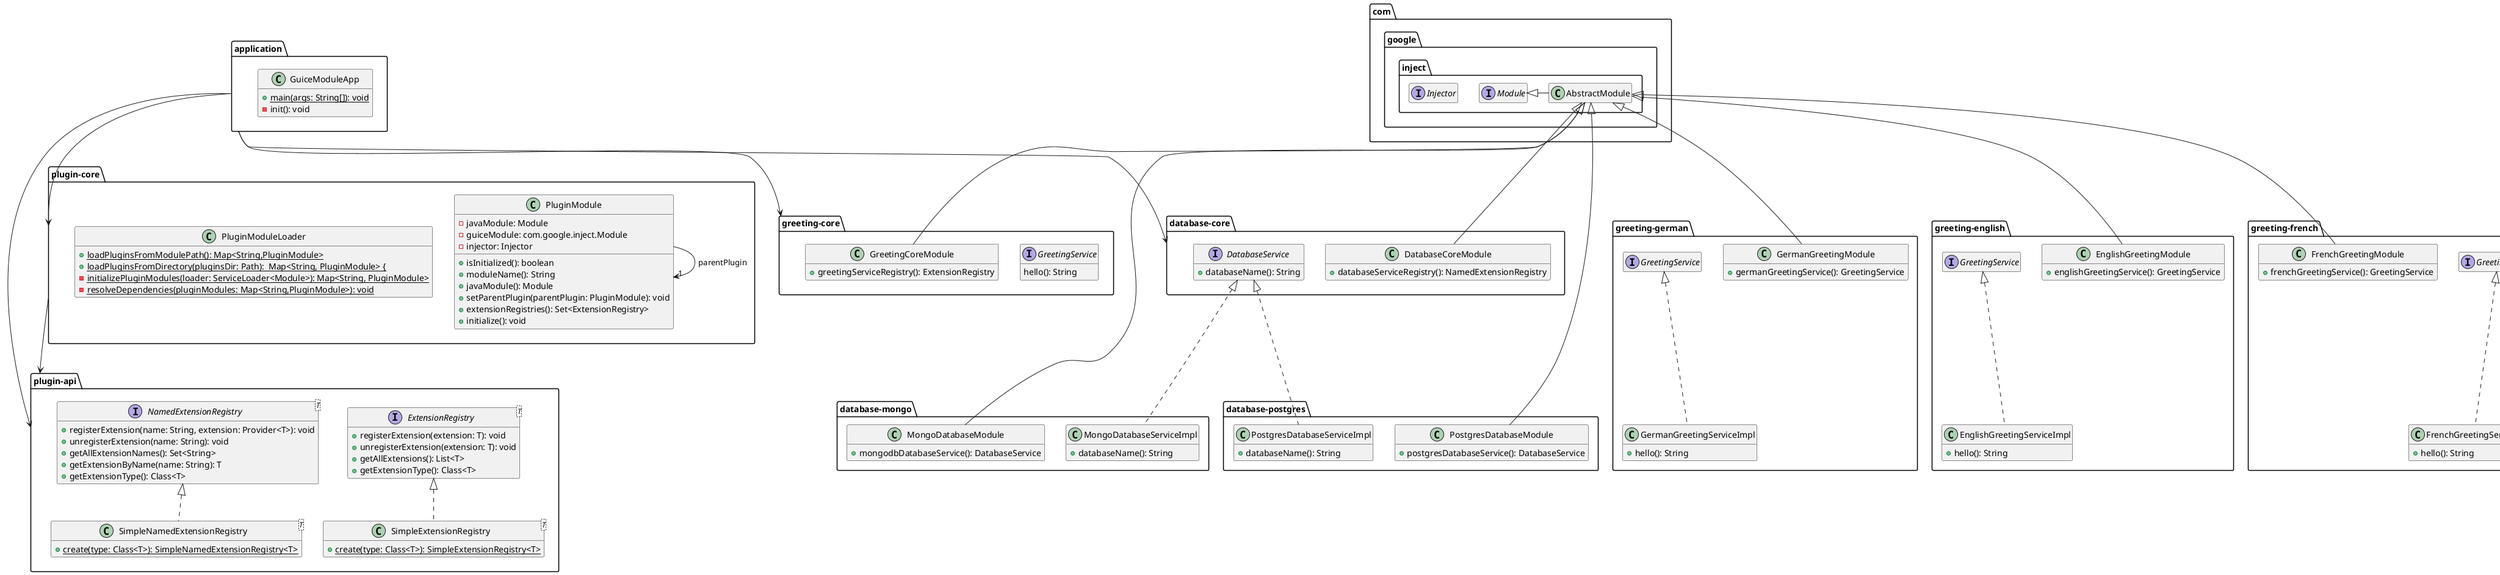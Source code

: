 @startuml
hide empty members

package com.google.inject {
	interface Injector
	interface Module
	class AbstractModule
	Module <|- AbstractModule
}

package "plugin-api" {
	class "SimpleExtensionRegistry<T>" as SimpleExtensionRegistry_T_ {
		+{static} create(type: Class<T>): SimpleExtensionRegistry<T>
	}
	interface "ExtensionRegistry<T>" as ExtensionRegistry_T_ {
		+registerExtension(extension: T): void
		+unregisterExtension(extension: T): void
		+getAllExtensions(): List<T>
		+getExtensionType(): Class<T>
	}
	ExtensionRegistry_T_ <|.. SimpleExtensionRegistry_T_
	
	class "SimpleNamedExtensionRegistry<T>" as SimpleNamedExtensionRegistry_T_  {
		+{static} create(type: Class<T>): SimpleNamedExtensionRegistry<T>
	}
	interface "NamedExtensionRegistry<T>" as NamedExtensionRegistry_T_ {
		+registerExtension(name: String, extension: Provider<T>): void
		+unregisterExtension(name: String): void
		+getAllExtensionNames(): Set<String>
		+getExtensionByName(name: String): T
		+getExtensionType(): Class<T>
	}
	NamedExtensionRegistry_T_ <|.. SimpleNamedExtensionRegistry_T_
}

package "plugin-core" {
	class PluginModule {
		-javaModule: Module
		-guiceModule: com.google.inject.Module
		-injector: Injector
		+isInitialized(): boolean
		+moduleName(): String
		+javaModule(): Module
		+setParentPlugin(parentPlugin: PluginModule): void
		+extensionRegistries(): Set<ExtensionRegistry>
		+initialize(): void
	}
	PluginModule --> "1" PluginModule : parentPlugin
	class PluginModuleLoader [[java:de.vagtsi.examples.guicejavamodule.app.PluginModuleLoader]] {
		+{static} loadPluginsFromModulePath(): Map<String,PluginModule>
		+{static} loadPluginsFromDirectory(pluginsDir: Path):  Map<String, PluginModule> {
		-{static} initializePluginModules(loader: ServiceLoader<Module>): Map<String, PluginModule>
		-{static} resolveDependencies(pluginModules: Map<String,PluginModule>): void
	}
}

"plugin-core" --> "plugin-api"

package "greeting-core" {
	interface GreetingService {
		hello(): String
	}
	
	class GreetingCoreModule {
		+greetingServiceRegistry(): ExtensionRegistry
	}
	AbstractModule <|-- GreetingCoreModule
}

package "greeting-french" {
	class FrenchGreetingServiceImpl {
		+hello(): String
	}
	interface GreetingService {
	}
	GreetingService <|.. FrenchGreetingServiceImpl
	class FrenchGreetingModule  {
		+frenchGreetingService(): GreetingService
	}
	AbstractModule <|-- FrenchGreetingModule
}

package "greeting-german" {
	class GermanGreetingModule {
		+germanGreetingService(): GreetingService
	}
	AbstractModule <|-- GermanGreetingModule
	class GermanGreetingServiceImpl {
		+hello(): String
	}
	interface GreetingService {
	}
	GreetingService <|.. GermanGreetingServiceImpl
}

package "greeting-english" {
	class EnglishGreetingModule {
		+englishGreetingService(): GreetingService
	}
	AbstractModule <|-- EnglishGreetingModule
	class EnglishGreetingServiceImpl {
		+hello(): String
	}
	interface GreetingService {
	}
	GreetingService <|.. EnglishGreetingServiceImpl
}

package "database-core" {
	class DatabaseCoreModule {
		+databaseServiceRegistry(): NamedExtensionRegistry
	}
	AbstractModule <|-- DatabaseCoreModule

	interface DatabaseService {
		+databaseName(): String
	}
}
package "database-mongo" {
	class MongoDatabaseServiceImpl {
		+databaseName(): String
	}
	DatabaseService <|.. MongoDatabaseServiceImpl

	class MongoDatabaseModule {
		+mongodbDatabaseService(): DatabaseService
	}
	AbstractModule <|-- MongoDatabaseModule
}
package "database-postgres" {
	class PostgresDatabaseServiceImpl {
		+databaseName(): String
	}
	DatabaseService <|.. PostgresDatabaseServiceImpl
	class PostgresDatabaseModule {
		+postgresDatabaseService(): DatabaseService
	}
	AbstractModule <|-- PostgresDatabaseModule
}
 
package "application" {
	class GuiceModuleApp {
		+{static} main(args: String[]): void
		-init(): void
	}
}

"application" --> "plugin-api"
"application" --> "plugin-core"
"application" --> "greeting-core"
"application" --> "database-core"

@enduml